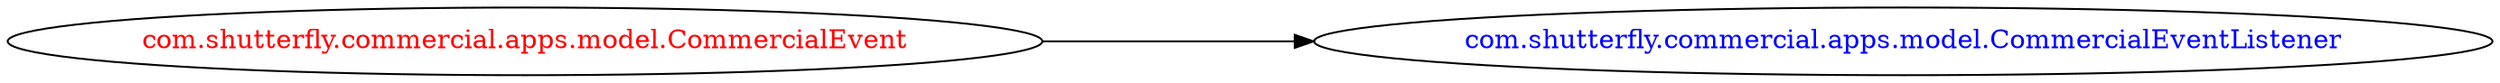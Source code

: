digraph dependencyGraph {
 concentrate=true;
 ranksep="2.0";
 rankdir="LR"; 
 splines="ortho";
"com.shutterfly.commercial.apps.model.CommercialEvent" [fontcolor="red"];
"com.shutterfly.commercial.apps.model.CommercialEventListener" [ fontcolor="blue" ];
"com.shutterfly.commercial.apps.model.CommercialEvent"->"com.shutterfly.commercial.apps.model.CommercialEventListener";
}